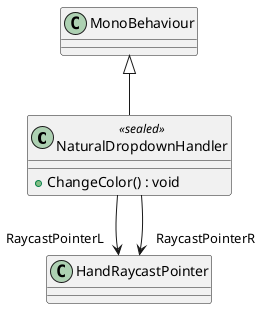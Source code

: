 @startuml
class NaturalDropdownHandler <<sealed>> {
    + ChangeColor() : void
}
MonoBehaviour <|-- NaturalDropdownHandler
NaturalDropdownHandler --> "RaycastPointerL" HandRaycastPointer
NaturalDropdownHandler --> "RaycastPointerR" HandRaycastPointer
@enduml

